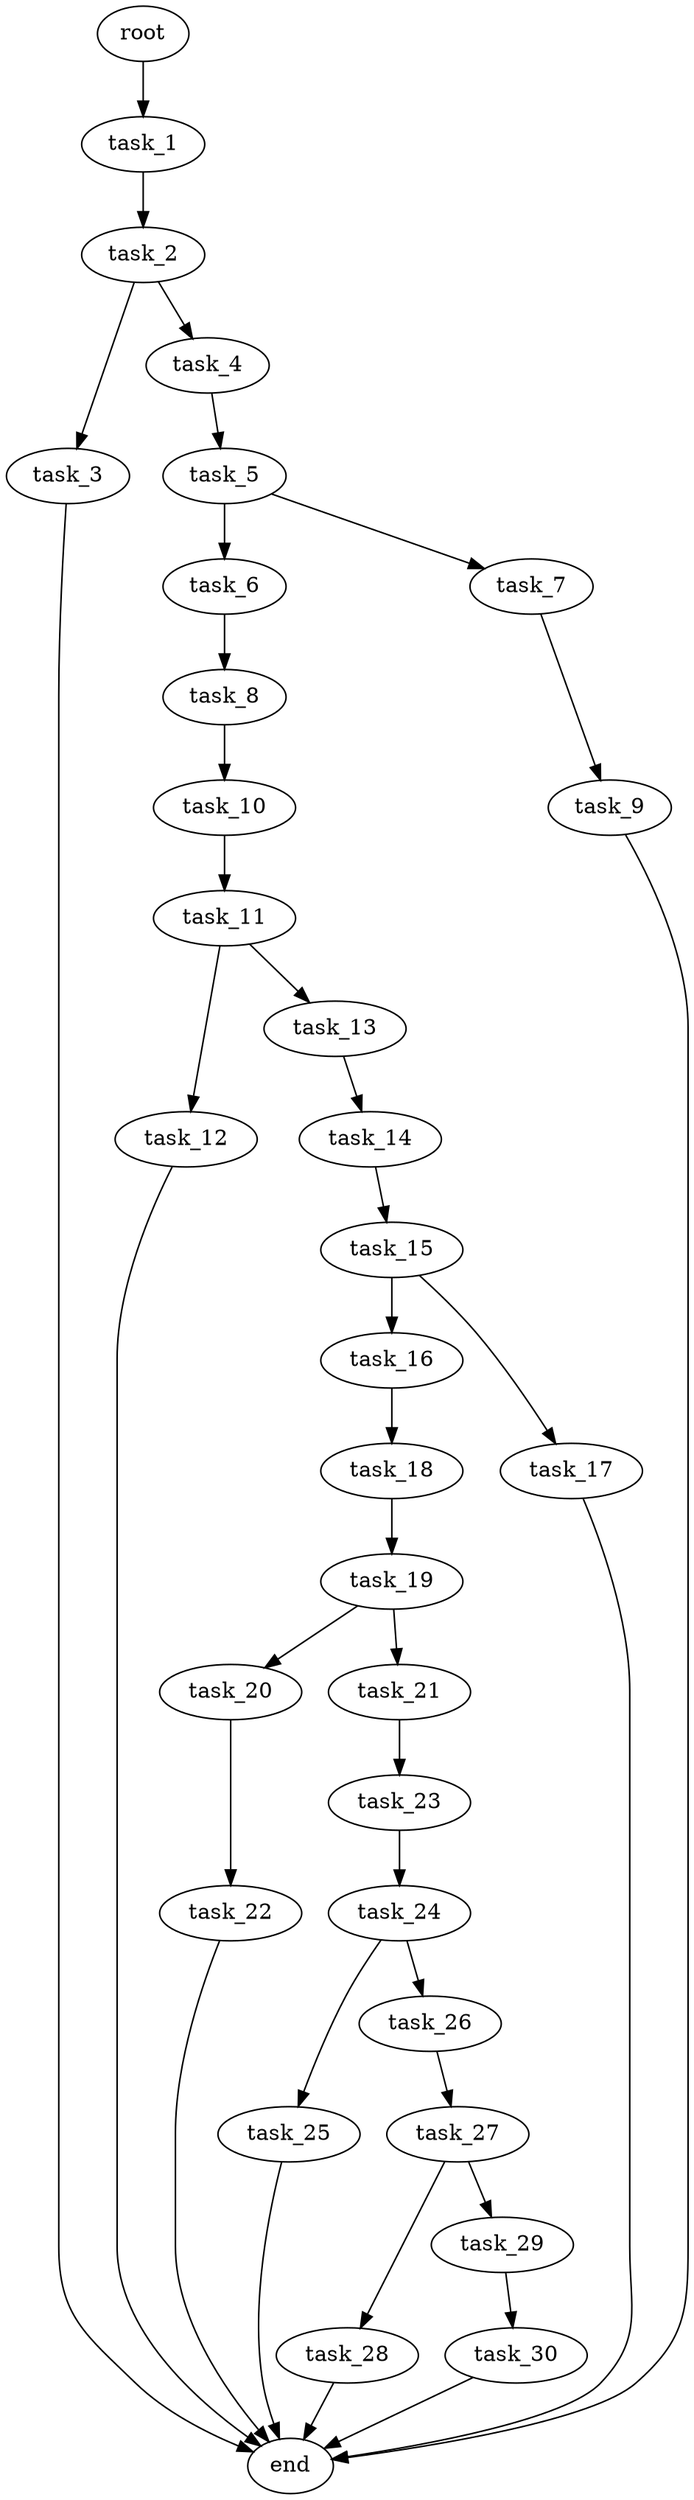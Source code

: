 digraph G {
  root [size="0.000000e+00"];
  task_1 [size="6.945402e+10"];
  task_2 [size="7.156783e+10"];
  task_3 [size="4.948425e+10"];
  task_4 [size="2.684086e+10"];
  task_5 [size="4.010060e+10"];
  task_6 [size="9.211931e+10"];
  task_7 [size="5.840242e+10"];
  task_8 [size="3.670083e+09"];
  task_9 [size="2.196043e+10"];
  task_10 [size="2.030802e+10"];
  task_11 [size="8.631819e+10"];
  task_12 [size="3.959604e+10"];
  task_13 [size="3.060684e+10"];
  task_14 [size="8.887201e+10"];
  task_15 [size="5.714132e+10"];
  task_16 [size="9.355054e+10"];
  task_17 [size="3.741699e+10"];
  task_18 [size="5.505969e+10"];
  task_19 [size="1.344169e+10"];
  task_20 [size="8.411975e+09"];
  task_21 [size="4.445609e+10"];
  task_22 [size="3.516398e+10"];
  task_23 [size="5.840038e+10"];
  task_24 [size="4.653066e+10"];
  task_25 [size="6.211637e+10"];
  task_26 [size="4.261597e+10"];
  task_27 [size="4.676042e+10"];
  task_28 [size="4.090119e+10"];
  task_29 [size="8.045240e+10"];
  task_30 [size="3.170887e+10"];
  end [size="0.000000e+00"];

  root -> task_1 [size="1.000000e-12"];
  task_1 -> task_2 [size="7.156783e+08"];
  task_2 -> task_3 [size="4.948425e+08"];
  task_2 -> task_4 [size="2.684086e+08"];
  task_3 -> end [size="1.000000e-12"];
  task_4 -> task_5 [size="4.010060e+08"];
  task_5 -> task_6 [size="9.211931e+08"];
  task_5 -> task_7 [size="5.840242e+08"];
  task_6 -> task_8 [size="3.670083e+07"];
  task_7 -> task_9 [size="2.196043e+08"];
  task_8 -> task_10 [size="2.030802e+08"];
  task_9 -> end [size="1.000000e-12"];
  task_10 -> task_11 [size="8.631819e+08"];
  task_11 -> task_12 [size="3.959604e+08"];
  task_11 -> task_13 [size="3.060684e+08"];
  task_12 -> end [size="1.000000e-12"];
  task_13 -> task_14 [size="8.887201e+08"];
  task_14 -> task_15 [size="5.714132e+08"];
  task_15 -> task_16 [size="9.355054e+08"];
  task_15 -> task_17 [size="3.741699e+08"];
  task_16 -> task_18 [size="5.505969e+08"];
  task_17 -> end [size="1.000000e-12"];
  task_18 -> task_19 [size="1.344169e+08"];
  task_19 -> task_20 [size="8.411975e+07"];
  task_19 -> task_21 [size="4.445609e+08"];
  task_20 -> task_22 [size="3.516398e+08"];
  task_21 -> task_23 [size="5.840038e+08"];
  task_22 -> end [size="1.000000e-12"];
  task_23 -> task_24 [size="4.653066e+08"];
  task_24 -> task_25 [size="6.211637e+08"];
  task_24 -> task_26 [size="4.261597e+08"];
  task_25 -> end [size="1.000000e-12"];
  task_26 -> task_27 [size="4.676042e+08"];
  task_27 -> task_28 [size="4.090119e+08"];
  task_27 -> task_29 [size="8.045240e+08"];
  task_28 -> end [size="1.000000e-12"];
  task_29 -> task_30 [size="3.170887e+08"];
  task_30 -> end [size="1.000000e-12"];
}
